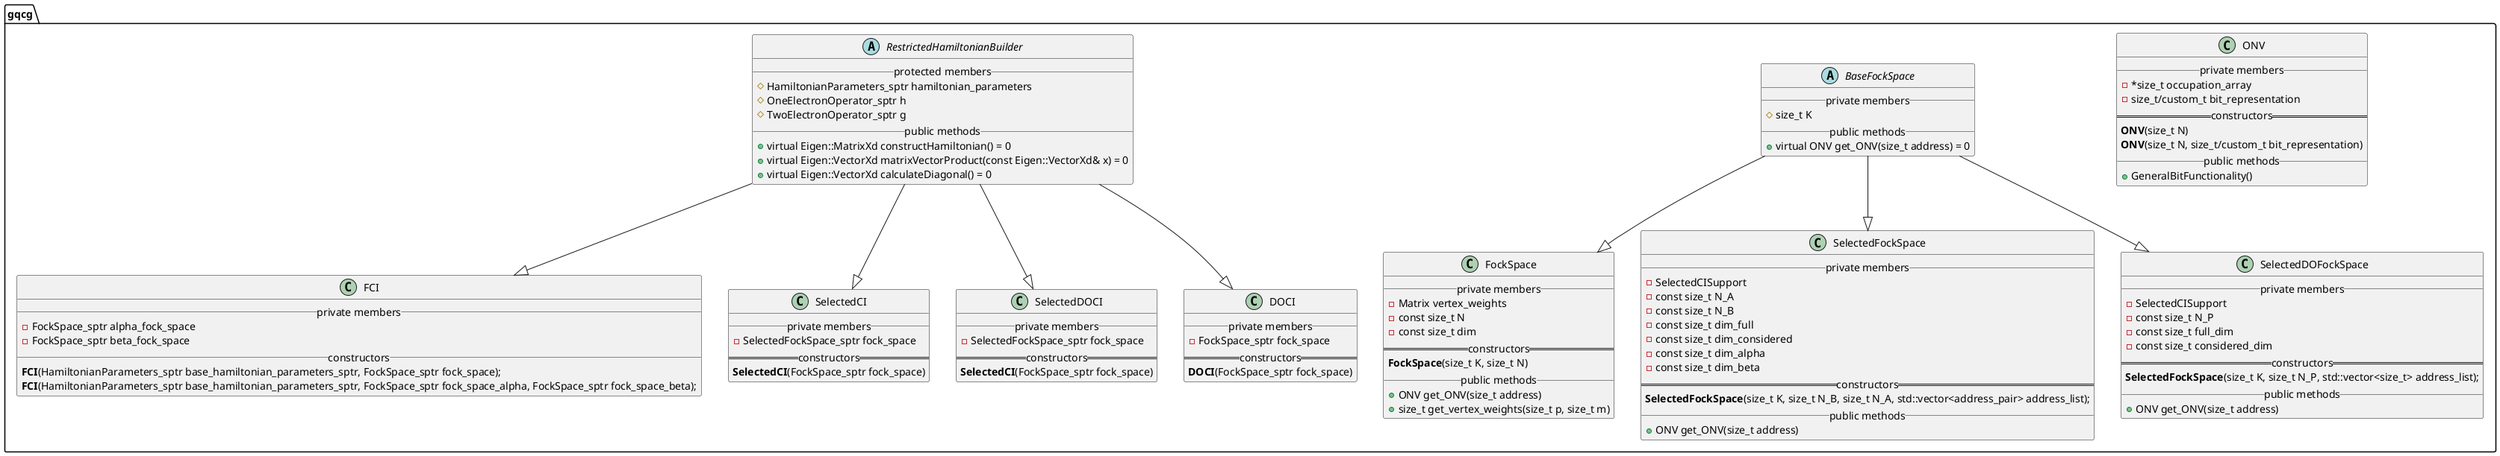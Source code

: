 @startuml

namespace gqcg {


    class ONV{
        __ private members __
            - *size_t occupation_array
            - size_t/custom_t bit_representation
        == constructors ==
            **ONV**(size_t N)
            **ONV**(size_t N, size_t/custom_t bit_representation)
        __ public methods __
            + GeneralBitFunctionality()
    }
    abstract class BaseFockSpace{
        __ private members __
            # size_t K
        __ public methods __
            + virtual ONV get_ONV(size_t address) = 0
    }

    class FockSpace {
        __ private members __
            - Matrix vertex_weights
            - const size_t N
            - const size_t dim
        == constructors ==
            **FockSpace**(size_t K, size_t N)
        __ public methods __
            + ONV get_ONV(size_t address)
            + size_t get_vertex_weights(size_t p, size_t m)
    }

    class SelectedFockSpace {
        __ private members __
            - SelectedCISupport
            - const size_t N_A
            - const size_t N_B
            - const size_t dim_full
            - const size_t dim_considered
            - const size_t dim_alpha
            - const size_t dim_beta
        == constructors ==
            **SelectedFockSpace**(size_t K, size_t N_B, size_t N_A, std::vector<address_pair> address_list);
        __ public methods __
            + ONV get_ONV(size_t address)
    }

    class SelectedDOFockSpace {
        __ private members __
            - SelectedCISupport
            - const size_t N_P
            - const size_t full_dim
            - const size_t considered_dim
        == constructors ==
            **SelectedFockSpace**(size_t K, size_t N_P, std::vector<size_t> address_list);
        __ public methods __
            + ONV get_ONV(size_t address)
    }

    BaseFockSpace --|> FockSpace
    BaseFockSpace --|> SelectedDOFockSpace
    BaseFockSpace --|> SelectedFockSpace


    abstract RestrictedHamiltonianBuilder{
        __ protected members __
            # HamiltonianParameters_sptr hamiltonian_parameters
            # OneElectronOperator_sptr h
            # TwoElectronOperator_sptr g
        __ public methods __
            + virtual Eigen::MatrixXd constructHamiltonian() = 0
            + virtual Eigen::VectorXd matrixVectorProduct(const Eigen::VectorXd& x) = 0
            + virtual Eigen::VectorXd calculateDiagonal() = 0
    }

    class FCI{
        __ private members __
            - FockSpace_sptr alpha_fock_space
            - FockSpace_sptr beta_fock_space
        __ constructors __
            **FCI**(HamiltonianParameters_sptr base_hamiltonian_parameters_sptr, FockSpace_sptr fock_space);
            **FCI**(HamiltonianParameters_sptr base_hamiltonian_parameters_sptr, FockSpace_sptr fock_space_alpha, FockSpace_sptr fock_space_beta);
    }

    class SelectedCI{
        __ private members __
            - SelectedFockSpace_sptr fock_space
        == constructors ==
            **SelectedCI**(FockSpace_sptr fock_space)
    }

    class SelectedDOCI{
        __ private members __
            - SelectedFockSpace_sptr fock_space
        == constructors ==
            **SelectedCI**(FockSpace_sptr fock_space)
    }


    class DOCI{
        __ private members __
            - FockSpace_sptr fock_space
        == constructors ==
            **DOCI**(FockSpace_sptr fock_space)
    }

    RestrictedHamiltonianBuilder --|> FCI
    RestrictedHamiltonianBuilder --|> DOCI
    RestrictedHamiltonianBuilder --|> SelectedCI
    RestrictedHamiltonianBuilder --|> SelectedDOCI














@enduml

